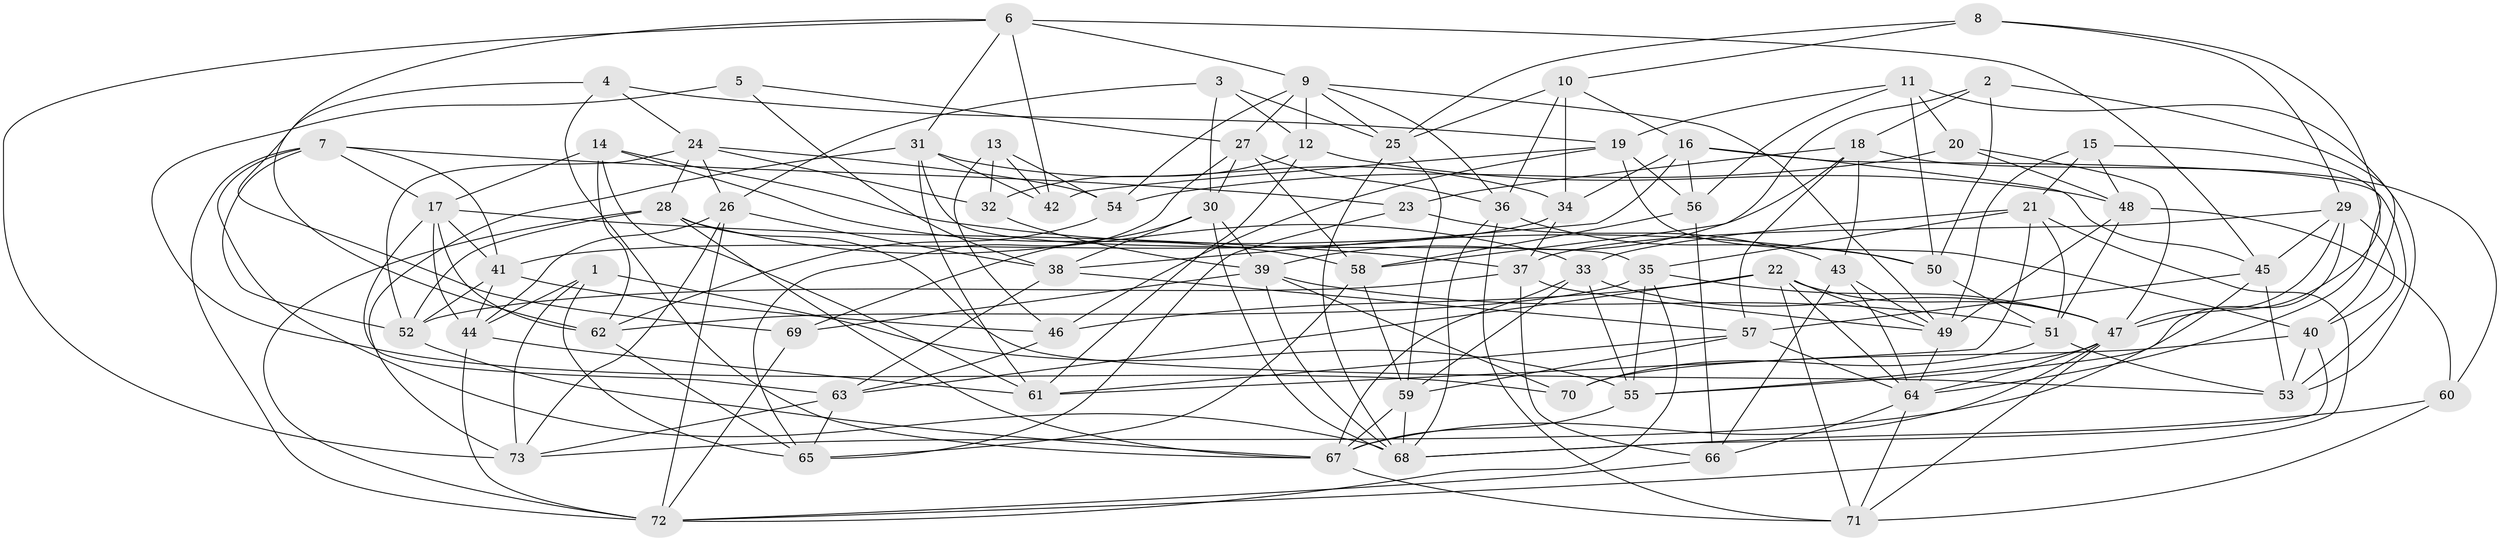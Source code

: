 // original degree distribution, {4: 1.0}
// Generated by graph-tools (version 1.1) at 2025/03/03/09/25 03:03:06]
// undirected, 73 vertices, 206 edges
graph export_dot {
graph [start="1"]
  node [color=gray90,style=filled];
  1;
  2;
  3;
  4;
  5;
  6;
  7;
  8;
  9;
  10;
  11;
  12;
  13;
  14;
  15;
  16;
  17;
  18;
  19;
  20;
  21;
  22;
  23;
  24;
  25;
  26;
  27;
  28;
  29;
  30;
  31;
  32;
  33;
  34;
  35;
  36;
  37;
  38;
  39;
  40;
  41;
  42;
  43;
  44;
  45;
  46;
  47;
  48;
  49;
  50;
  51;
  52;
  53;
  54;
  55;
  56;
  57;
  58;
  59;
  60;
  61;
  62;
  63;
  64;
  65;
  66;
  67;
  68;
  69;
  70;
  71;
  72;
  73;
  1 -- 44 [weight=1.0];
  1 -- 55 [weight=1.0];
  1 -- 65 [weight=1.0];
  1 -- 73 [weight=1.0];
  2 -- 18 [weight=1.0];
  2 -- 40 [weight=1.0];
  2 -- 50 [weight=1.0];
  2 -- 58 [weight=1.0];
  3 -- 12 [weight=1.0];
  3 -- 25 [weight=1.0];
  3 -- 26 [weight=1.0];
  3 -- 30 [weight=1.0];
  4 -- 19 [weight=1.0];
  4 -- 24 [weight=1.0];
  4 -- 62 [weight=1.0];
  4 -- 67 [weight=1.0];
  5 -- 27 [weight=1.0];
  5 -- 38 [weight=1.0];
  5 -- 70 [weight=2.0];
  6 -- 9 [weight=1.0];
  6 -- 31 [weight=1.0];
  6 -- 42 [weight=1.0];
  6 -- 45 [weight=1.0];
  6 -- 69 [weight=1.0];
  6 -- 73 [weight=1.0];
  7 -- 17 [weight=1.0];
  7 -- 23 [weight=1.0];
  7 -- 41 [weight=1.0];
  7 -- 52 [weight=1.0];
  7 -- 68 [weight=1.0];
  7 -- 72 [weight=1.0];
  8 -- 10 [weight=1.0];
  8 -- 25 [weight=1.0];
  8 -- 29 [weight=1.0];
  8 -- 47 [weight=1.0];
  9 -- 12 [weight=2.0];
  9 -- 25 [weight=1.0];
  9 -- 27 [weight=1.0];
  9 -- 36 [weight=1.0];
  9 -- 49 [weight=1.0];
  9 -- 54 [weight=1.0];
  10 -- 16 [weight=1.0];
  10 -- 25 [weight=1.0];
  10 -- 34 [weight=2.0];
  10 -- 36 [weight=1.0];
  11 -- 19 [weight=1.0];
  11 -- 20 [weight=1.0];
  11 -- 50 [weight=2.0];
  11 -- 53 [weight=1.0];
  11 -- 56 [weight=1.0];
  12 -- 32 [weight=1.0];
  12 -- 48 [weight=1.0];
  12 -- 61 [weight=1.0];
  13 -- 32 [weight=1.0];
  13 -- 42 [weight=1.0];
  13 -- 46 [weight=2.0];
  13 -- 54 [weight=2.0];
  14 -- 17 [weight=2.0];
  14 -- 50 [weight=1.0];
  14 -- 58 [weight=1.0];
  14 -- 61 [weight=1.0];
  14 -- 62 [weight=1.0];
  15 -- 21 [weight=1.0];
  15 -- 48 [weight=1.0];
  15 -- 49 [weight=1.0];
  15 -- 64 [weight=1.0];
  16 -- 34 [weight=1.0];
  16 -- 38 [weight=1.0];
  16 -- 45 [weight=1.0];
  16 -- 53 [weight=1.0];
  16 -- 56 [weight=1.0];
  17 -- 37 [weight=1.0];
  17 -- 41 [weight=1.0];
  17 -- 44 [weight=1.0];
  17 -- 62 [weight=1.0];
  17 -- 63 [weight=1.0];
  18 -- 23 [weight=1.0];
  18 -- 39 [weight=1.0];
  18 -- 43 [weight=1.0];
  18 -- 57 [weight=1.0];
  18 -- 60 [weight=1.0];
  19 -- 40 [weight=1.0];
  19 -- 42 [weight=1.0];
  19 -- 46 [weight=1.0];
  19 -- 56 [weight=1.0];
  20 -- 47 [weight=1.0];
  20 -- 48 [weight=1.0];
  20 -- 54 [weight=1.0];
  21 -- 33 [weight=1.0];
  21 -- 35 [weight=1.0];
  21 -- 51 [weight=1.0];
  21 -- 61 [weight=1.0];
  21 -- 72 [weight=1.0];
  22 -- 46 [weight=1.0];
  22 -- 47 [weight=1.0];
  22 -- 49 [weight=1.0];
  22 -- 63 [weight=1.0];
  22 -- 64 [weight=1.0];
  22 -- 71 [weight=1.0];
  23 -- 43 [weight=1.0];
  23 -- 65 [weight=1.0];
  24 -- 26 [weight=1.0];
  24 -- 28 [weight=1.0];
  24 -- 32 [weight=1.0];
  24 -- 52 [weight=1.0];
  24 -- 54 [weight=1.0];
  25 -- 59 [weight=1.0];
  25 -- 68 [weight=1.0];
  26 -- 38 [weight=1.0];
  26 -- 44 [weight=1.0];
  26 -- 72 [weight=1.0];
  26 -- 73 [weight=1.0];
  27 -- 30 [weight=1.0];
  27 -- 36 [weight=1.0];
  27 -- 58 [weight=1.0];
  27 -- 65 [weight=1.0];
  28 -- 33 [weight=1.0];
  28 -- 52 [weight=1.0];
  28 -- 53 [weight=1.0];
  28 -- 67 [weight=1.0];
  28 -- 72 [weight=1.0];
  29 -- 37 [weight=1.0];
  29 -- 40 [weight=1.0];
  29 -- 45 [weight=1.0];
  29 -- 47 [weight=1.0];
  29 -- 55 [weight=1.0];
  30 -- 38 [weight=1.0];
  30 -- 39 [weight=1.0];
  30 -- 68 [weight=1.0];
  30 -- 69 [weight=1.0];
  31 -- 34 [weight=1.0];
  31 -- 35 [weight=1.0];
  31 -- 42 [weight=1.0];
  31 -- 61 [weight=1.0];
  31 -- 73 [weight=1.0];
  32 -- 39 [weight=1.0];
  33 -- 47 [weight=1.0];
  33 -- 55 [weight=1.0];
  33 -- 59 [weight=1.0];
  33 -- 67 [weight=1.0];
  34 -- 37 [weight=1.0];
  34 -- 41 [weight=1.0];
  35 -- 47 [weight=1.0];
  35 -- 55 [weight=1.0];
  35 -- 62 [weight=1.0];
  35 -- 72 [weight=1.0];
  36 -- 50 [weight=1.0];
  36 -- 68 [weight=1.0];
  36 -- 71 [weight=1.0];
  37 -- 49 [weight=1.0];
  37 -- 52 [weight=1.0];
  37 -- 66 [weight=1.0];
  38 -- 57 [weight=1.0];
  38 -- 63 [weight=1.0];
  39 -- 51 [weight=1.0];
  39 -- 68 [weight=1.0];
  39 -- 69 [weight=1.0];
  39 -- 70 [weight=2.0];
  40 -- 53 [weight=1.0];
  40 -- 68 [weight=1.0];
  40 -- 70 [weight=1.0];
  41 -- 44 [weight=1.0];
  41 -- 46 [weight=1.0];
  41 -- 52 [weight=1.0];
  43 -- 49 [weight=1.0];
  43 -- 64 [weight=2.0];
  43 -- 66 [weight=1.0];
  44 -- 61 [weight=1.0];
  44 -- 72 [weight=1.0];
  45 -- 53 [weight=1.0];
  45 -- 57 [weight=1.0];
  45 -- 73 [weight=1.0];
  46 -- 63 [weight=1.0];
  47 -- 55 [weight=1.0];
  47 -- 64 [weight=1.0];
  47 -- 67 [weight=1.0];
  47 -- 71 [weight=1.0];
  48 -- 49 [weight=1.0];
  48 -- 51 [weight=1.0];
  48 -- 60 [weight=1.0];
  49 -- 64 [weight=2.0];
  50 -- 51 [weight=1.0];
  51 -- 53 [weight=1.0];
  51 -- 70 [weight=1.0];
  52 -- 67 [weight=1.0];
  54 -- 62 [weight=1.0];
  55 -- 67 [weight=1.0];
  56 -- 58 [weight=1.0];
  56 -- 66 [weight=2.0];
  57 -- 59 [weight=1.0];
  57 -- 61 [weight=1.0];
  57 -- 64 [weight=1.0];
  58 -- 59 [weight=1.0];
  58 -- 65 [weight=1.0];
  59 -- 67 [weight=1.0];
  59 -- 68 [weight=1.0];
  60 -- 68 [weight=1.0];
  60 -- 71 [weight=1.0];
  62 -- 65 [weight=1.0];
  63 -- 65 [weight=1.0];
  63 -- 73 [weight=1.0];
  64 -- 66 [weight=1.0];
  64 -- 71 [weight=1.0];
  66 -- 72 [weight=1.0];
  67 -- 71 [weight=1.0];
  69 -- 72 [weight=1.0];
}
